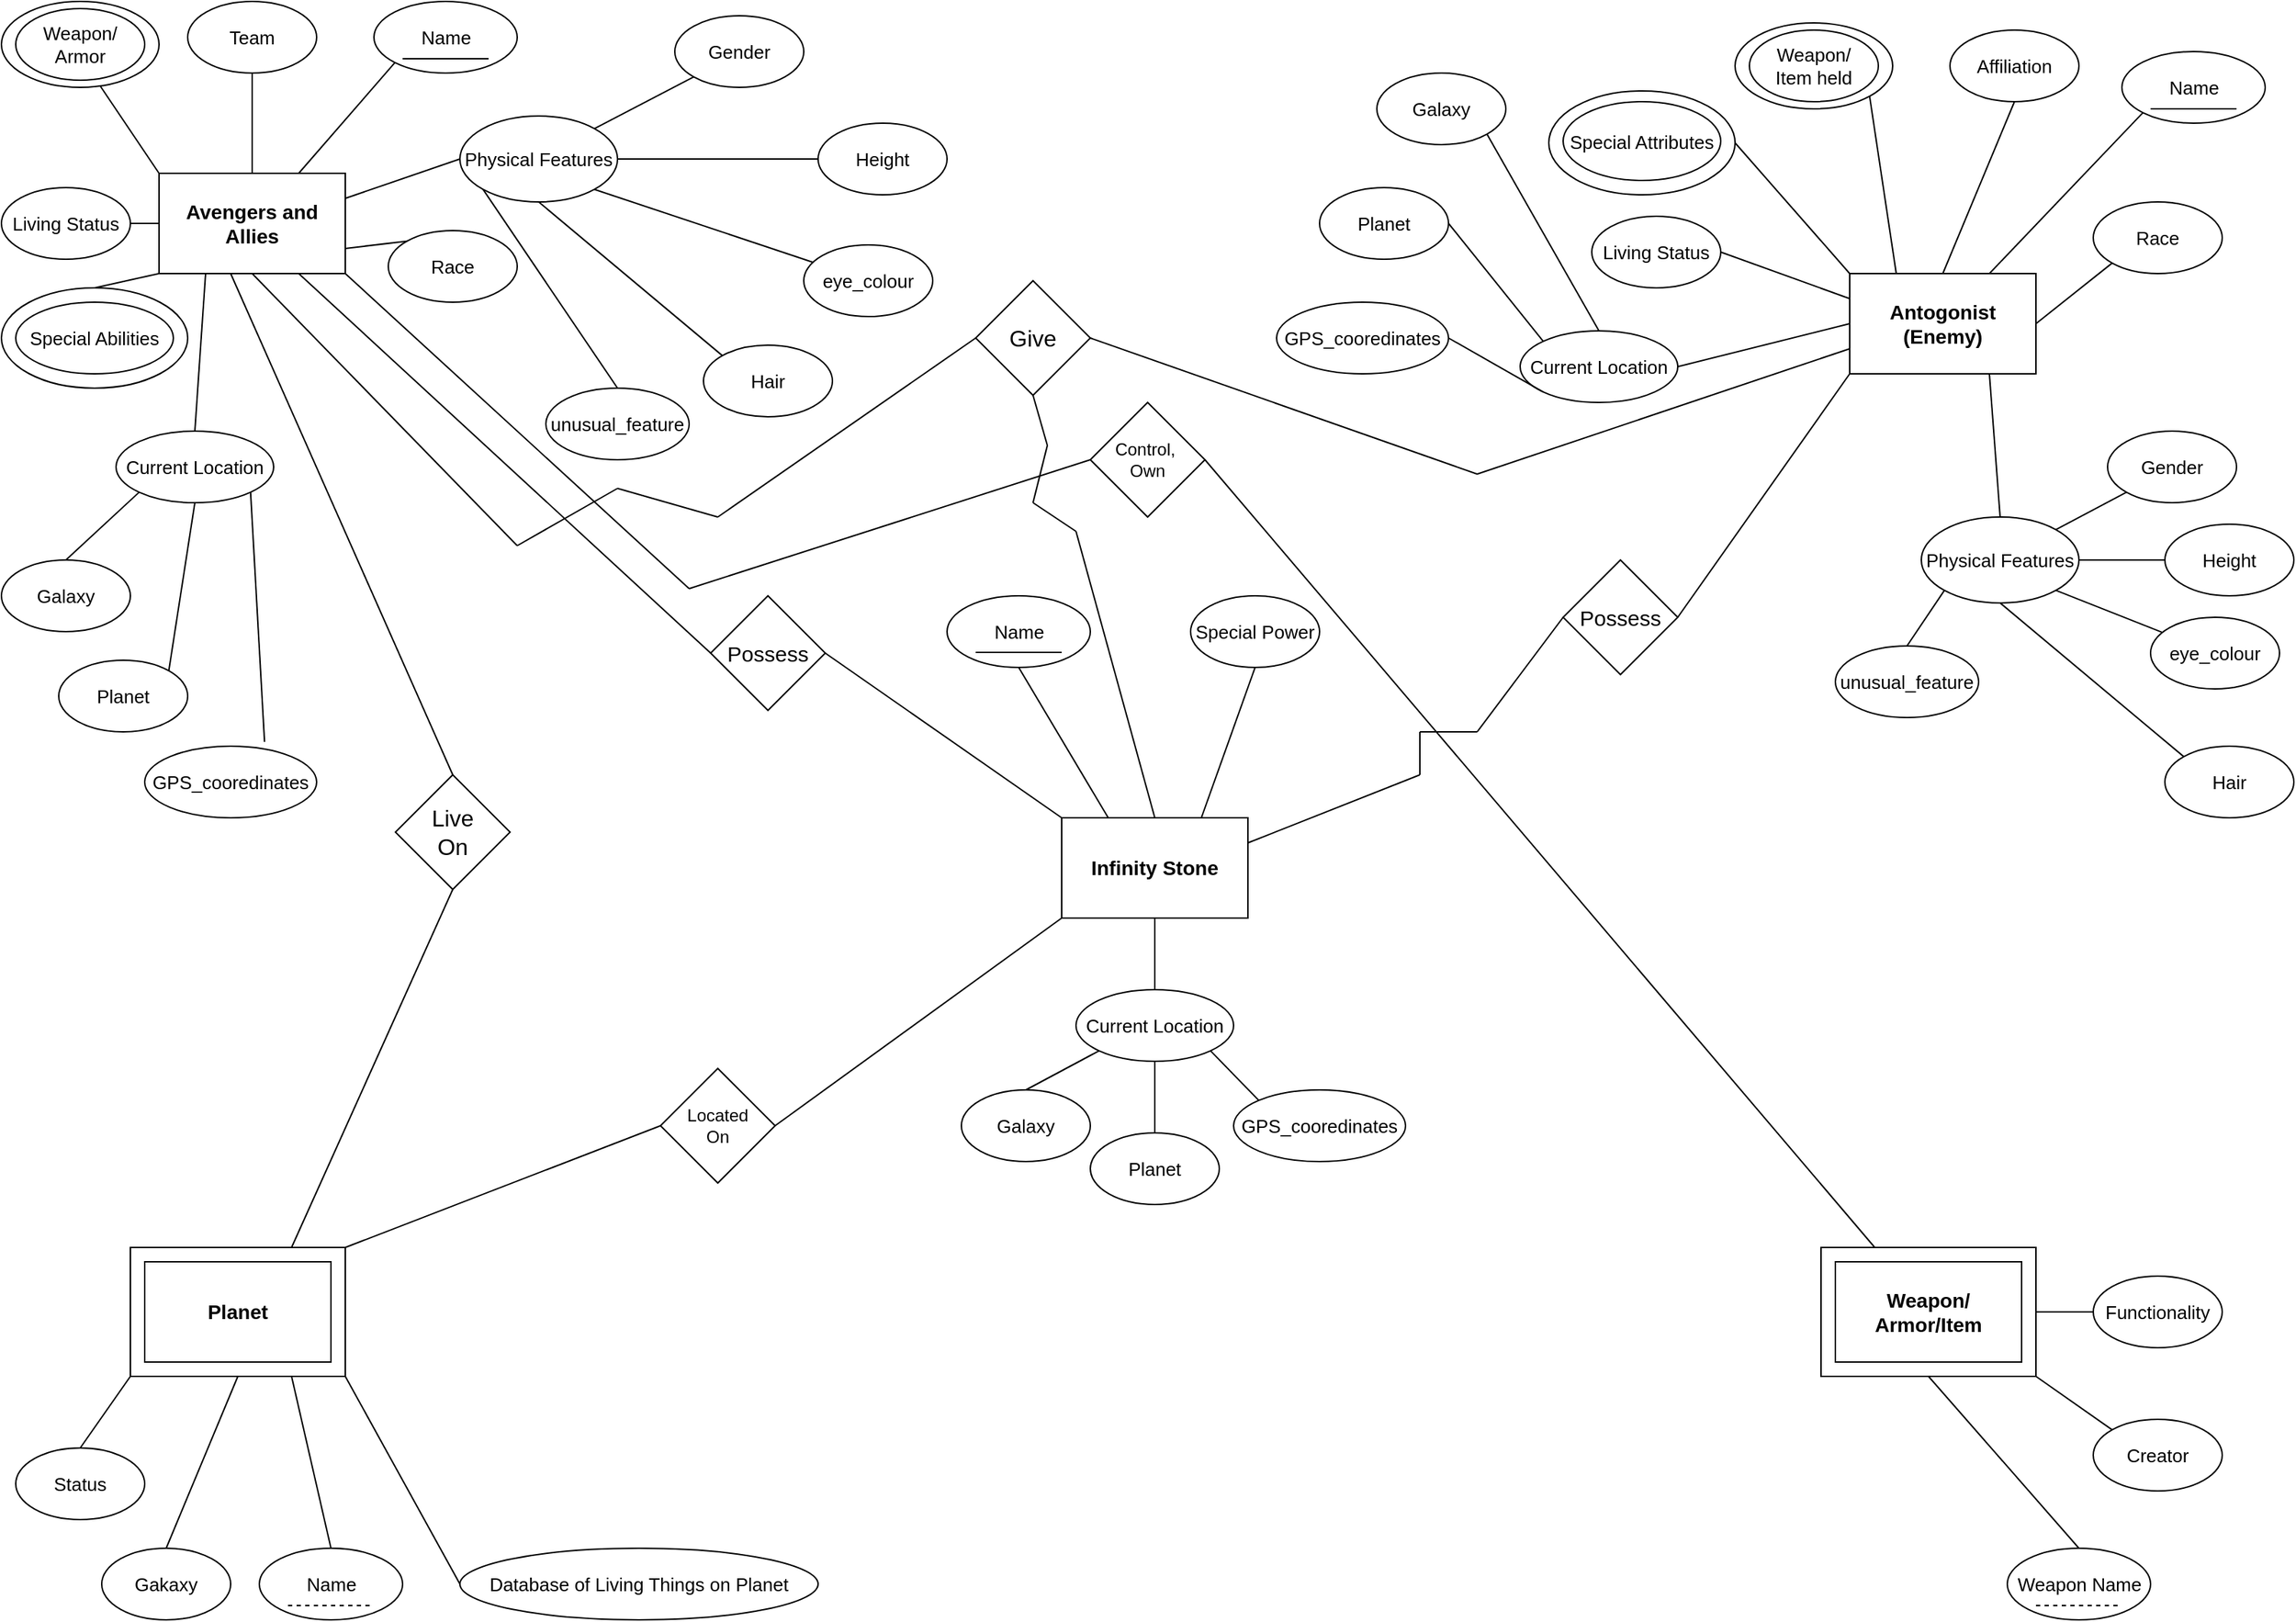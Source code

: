 <mxfile version="20.5.1" type="device"><diagram id="Kd1h-4dE3tZwgDeY4SR5" name="Page-1"><mxGraphModel dx="1103" dy="1293" grid="1" gridSize="10" guides="1" tooltips="1" connect="1" arrows="1" fold="1" page="1" pageScale="1" pageWidth="1600" pageHeight="1200" math="0" shadow="0"><root><mxCell id="0"/><mxCell id="1" parent="0"/><mxCell id="xlbMj-RO_IHVn6nWL5UA-1" value="&lt;h3&gt;Avengers and Allies&lt;/h3&gt;" style="rounded=0;whiteSpace=wrap;html=1;labelBackgroundColor=default;labelBorderColor=none;" parent="1" vertex="1"><mxGeometry x="110" y="120" width="130" height="70" as="geometry"/></mxCell><mxCell id="xlbMj-RO_IHVn6nWL5UA-2" value="&lt;h3&gt;Weapon/&lt;br&gt;Armor/Item&lt;/h3&gt;" style="rounded=0;whiteSpace=wrap;html=1;labelBackgroundColor=default;labelBorderColor=none;" parent="1" vertex="1"><mxGeometry x="1280" y="880" width="130" height="70" as="geometry"/></mxCell><mxCell id="xlbMj-RO_IHVn6nWL5UA-3" value="&lt;h3&gt;Planet&lt;/h3&gt;" style="rounded=0;whiteSpace=wrap;html=1;labelBackgroundColor=default;labelBorderColor=none;" parent="1" vertex="1"><mxGeometry x="100" y="880" width="130" height="70" as="geometry"/></mxCell><mxCell id="xlbMj-RO_IHVn6nWL5UA-4" value="&lt;h3&gt;Infinity Stone&lt;/h3&gt;" style="rounded=0;whiteSpace=wrap;html=1;labelBackgroundColor=default;labelBorderColor=none;" parent="1" vertex="1"><mxGeometry x="740" y="570" width="130" height="70" as="geometry"/></mxCell><mxCell id="xlbMj-RO_IHVn6nWL5UA-5" value="&lt;h3&gt;Antogonist (Enemy)&lt;/h3&gt;" style="rounded=0;whiteSpace=wrap;html=1;labelBackgroundColor=default;labelBorderColor=none;" parent="1" vertex="1"><mxGeometry x="1290" y="190" width="130" height="70" as="geometry"/></mxCell><mxCell id="xlbMj-RO_IHVn6nWL5UA-7" value="Name" style="ellipse;html=1;labelBackgroundColor=default;labelBorderColor=none;fontSize=13;" parent="1" vertex="1"><mxGeometry x="260" width="100" height="50" as="geometry"/></mxCell><mxCell id="xlbMj-RO_IHVn6nWL5UA-9" value="" style="endArrow=none;html=1;rounded=0;fontSize=13;" parent="1" edge="1"><mxGeometry width="50" height="50" relative="1" as="geometry"><mxPoint x="280" y="40" as="sourcePoint"/><mxPoint x="340" y="40" as="targetPoint"/></mxGeometry></mxCell><mxCell id="xlbMj-RO_IHVn6nWL5UA-10" value="Name" style="ellipse;html=1;labelBackgroundColor=default;labelBorderColor=none;fontSize=13;" parent="1" vertex="1"><mxGeometry x="1480" y="35" width="100" height="50" as="geometry"/></mxCell><mxCell id="xlbMj-RO_IHVn6nWL5UA-11" value="" style="endArrow=none;html=1;rounded=0;fontSize=13;" parent="1" edge="1"><mxGeometry width="50" height="50" relative="1" as="geometry"><mxPoint x="1500" y="75" as="sourcePoint"/><mxPoint x="1560" y="75" as="targetPoint"/></mxGeometry></mxCell><mxCell id="xlbMj-RO_IHVn6nWL5UA-12" value="Name" style="ellipse;html=1;labelBackgroundColor=default;labelBorderColor=none;fontSize=13;" parent="1" vertex="1"><mxGeometry x="660" y="415" width="100" height="50" as="geometry"/></mxCell><mxCell id="xlbMj-RO_IHVn6nWL5UA-13" value="" style="endArrow=none;html=1;rounded=0;fontSize=13;" parent="1" edge="1"><mxGeometry width="50" height="50" relative="1" as="geometry"><mxPoint x="680" y="454.5" as="sourcePoint"/><mxPoint x="740" y="454.5" as="targetPoint"/></mxGeometry></mxCell><mxCell id="xlbMj-RO_IHVn6nWL5UA-14" value="Name" style="ellipse;html=1;labelBackgroundColor=default;labelBorderColor=none;fontSize=13;" parent="1" vertex="1"><mxGeometry x="180" y="1080" width="100" height="50" as="geometry"/></mxCell><mxCell id="xlbMj-RO_IHVn6nWL5UA-15" value="" style="endArrow=none;html=1;rounded=0;fontSize=13;dashed=1;" parent="1" edge="1"><mxGeometry width="50" height="50" relative="1" as="geometry"><mxPoint x="200" y="1120" as="sourcePoint"/><mxPoint x="260" y="1120" as="targetPoint"/></mxGeometry></mxCell><mxCell id="xlbMj-RO_IHVn6nWL5UA-16" value="Weapon Name" style="ellipse;html=1;labelBackgroundColor=default;labelBorderColor=none;fontSize=13;" parent="1" vertex="1"><mxGeometry x="1400" y="1080" width="100" height="50" as="geometry"/></mxCell><mxCell id="xlbMj-RO_IHVn6nWL5UA-17" value="" style="endArrow=none;html=1;rounded=0;fontSize=13;dashed=1;" parent="1" edge="1"><mxGeometry width="50" height="50" relative="1" as="geometry"><mxPoint x="1420" y="1120" as="sourcePoint"/><mxPoint x="1480" y="1120" as="targetPoint"/></mxGeometry></mxCell><mxCell id="xlbMj-RO_IHVn6nWL5UA-26" value="" style="endArrow=none;html=1;rounded=0;fontSize=13;shape=link;exitX=0.75;exitY=0;exitDx=0;exitDy=0;entryX=0;entryY=0.5;entryDx=0;entryDy=0;strokeColor=none;" parent="1" source="xlbMj-RO_IHVn6nWL5UA-1" target="xlbMj-RO_IHVn6nWL5UA-7" edge="1"><mxGeometry width="50" height="50" relative="1" as="geometry"><mxPoint x="210" y="110" as="sourcePoint"/><mxPoint x="260" y="60" as="targetPoint"/></mxGeometry></mxCell><mxCell id="xlbMj-RO_IHVn6nWL5UA-32" value="" style="endArrow=none;html=1;rounded=0;fontSize=13;exitX=0.75;exitY=0;exitDx=0;exitDy=0;entryX=0;entryY=1;entryDx=0;entryDy=0;" parent="1" source="xlbMj-RO_IHVn6nWL5UA-1" target="xlbMj-RO_IHVn6nWL5UA-7" edge="1"><mxGeometry width="50" height="50" relative="1" as="geometry"><mxPoint x="530" y="390" as="sourcePoint"/><mxPoint x="580" y="340" as="targetPoint"/></mxGeometry></mxCell><mxCell id="xlbMj-RO_IHVn6nWL5UA-33" value="" style="endArrow=none;html=1;rounded=0;fontSize=13;exitX=0.75;exitY=0;exitDx=0;exitDy=0;entryX=0;entryY=1;entryDx=0;entryDy=0;" parent="1" source="xlbMj-RO_IHVn6nWL5UA-5" target="xlbMj-RO_IHVn6nWL5UA-10" edge="1"><mxGeometry width="50" height="50" relative="1" as="geometry"><mxPoint x="990" y="450" as="sourcePoint"/><mxPoint x="1040" y="400" as="targetPoint"/></mxGeometry></mxCell><mxCell id="xlbMj-RO_IHVn6nWL5UA-34" value="" style="endArrow=none;html=1;rounded=0;fontSize=13;exitX=0.25;exitY=0;exitDx=0;exitDy=0;entryX=0.5;entryY=1;entryDx=0;entryDy=0;" parent="1" source="xlbMj-RO_IHVn6nWL5UA-4" target="xlbMj-RO_IHVn6nWL5UA-12" edge="1"><mxGeometry width="50" height="50" relative="1" as="geometry"><mxPoint x="790" y="550" as="sourcePoint"/><mxPoint x="780" y="550" as="targetPoint"/></mxGeometry></mxCell><mxCell id="xlbMj-RO_IHVn6nWL5UA-35" value="" style="endArrow=none;html=1;rounded=0;fontSize=13;exitX=0.75;exitY=1;exitDx=0;exitDy=0;entryX=0.5;entryY=0;entryDx=0;entryDy=0;" parent="1" source="xlbMj-RO_IHVn6nWL5UA-37" target="xlbMj-RO_IHVn6nWL5UA-14" edge="1"><mxGeometry width="50" height="50" relative="1" as="geometry"><mxPoint x="520" y="630" as="sourcePoint"/><mxPoint x="570" y="580" as="targetPoint"/></mxGeometry></mxCell><mxCell id="xlbMj-RO_IHVn6nWL5UA-36" value="" style="endArrow=none;html=1;rounded=0;fontSize=13;exitX=0.5;exitY=1;exitDx=0;exitDy=0;entryX=0.5;entryY=0;entryDx=0;entryDy=0;" parent="1" source="xlbMj-RO_IHVn6nWL5UA-38" target="xlbMj-RO_IHVn6nWL5UA-16" edge="1"><mxGeometry width="50" height="50" relative="1" as="geometry"><mxPoint x="980" y="630" as="sourcePoint"/><mxPoint x="1030" y="580" as="targetPoint"/></mxGeometry></mxCell><mxCell id="xlbMj-RO_IHVn6nWL5UA-37" value="" style="rounded=0;whiteSpace=wrap;html=1;labelBackgroundColor=default;labelBorderColor=none;fontSize=13;fillColor=none;" parent="1" vertex="1"><mxGeometry x="90" y="870" width="150" height="90" as="geometry"/></mxCell><mxCell id="xlbMj-RO_IHVn6nWL5UA-38" value="" style="rounded=0;whiteSpace=wrap;html=1;labelBackgroundColor=default;labelBorderColor=none;fontSize=13;fillColor=none;" parent="1" vertex="1"><mxGeometry x="1270" y="870" width="150" height="90" as="geometry"/></mxCell><mxCell id="xlbMj-RO_IHVn6nWL5UA-39" value="Team" style="ellipse;whiteSpace=wrap;html=1;labelBackgroundColor=default;labelBorderColor=none;fontSize=13;fillColor=none;" parent="1" vertex="1"><mxGeometry x="130" width="90" height="50" as="geometry"/></mxCell><mxCell id="xlbMj-RO_IHVn6nWL5UA-41" value="eye_colour" style="ellipse;whiteSpace=wrap;html=1;labelBackgroundColor=default;labelBorderColor=none;fontSize=13;fillColor=none;" parent="1" vertex="1"><mxGeometry x="560" y="170" width="90" height="50" as="geometry"/></mxCell><mxCell id="xlbMj-RO_IHVn6nWL5UA-42" value="Height" style="ellipse;whiteSpace=wrap;html=1;labelBackgroundColor=default;labelBorderColor=none;fontSize=13;fillColor=none;" parent="1" vertex="1"><mxGeometry x="570" y="85" width="90" height="50" as="geometry"/></mxCell><mxCell id="xlbMj-RO_IHVn6nWL5UA-43" value="Gender" style="ellipse;whiteSpace=wrap;html=1;labelBackgroundColor=default;labelBorderColor=none;fontSize=13;fillColor=none;" parent="1" vertex="1"><mxGeometry x="470" y="10" width="90" height="50" as="geometry"/></mxCell><mxCell id="xlbMj-RO_IHVn6nWL5UA-44" value="Physical Features" style="ellipse;whiteSpace=wrap;html=1;labelBackgroundColor=default;labelBorderColor=none;fontSize=13;fillColor=none;" parent="1" vertex="1"><mxGeometry x="320" y="80" width="110" height="60" as="geometry"/></mxCell><mxCell id="xlbMj-RO_IHVn6nWL5UA-45" value="" style="ellipse;whiteSpace=wrap;html=1;labelBackgroundColor=default;labelBorderColor=none;fontSize=13;fillColor=none;" parent="1" vertex="1"><mxGeometry width="110" height="60" as="geometry"/></mxCell><mxCell id="xlbMj-RO_IHVn6nWL5UA-46" value="Weapon/&lt;br&gt;Armor" style="ellipse;whiteSpace=wrap;html=1;labelBackgroundColor=default;labelBorderColor=none;fontSize=13;fillColor=none;" parent="1" vertex="1"><mxGeometry x="10" y="5" width="90" height="50" as="geometry"/></mxCell><mxCell id="xlbMj-RO_IHVn6nWL5UA-51" value="Gakaxy" style="ellipse;whiteSpace=wrap;html=1;labelBackgroundColor=default;labelBorderColor=none;fontSize=13;fillColor=none;" parent="1" vertex="1"><mxGeometry x="70" y="1080" width="90" height="50" as="geometry"/></mxCell><mxCell id="xlbMj-RO_IHVn6nWL5UA-52" value="Race" style="ellipse;whiteSpace=wrap;html=1;labelBackgroundColor=default;labelBorderColor=none;fontSize=13;fillColor=none;" parent="1" vertex="1"><mxGeometry x="270" y="160" width="90" height="50" as="geometry"/></mxCell><mxCell id="xlbMj-RO_IHVn6nWL5UA-53" value="GPS_cooredinates" style="ellipse;whiteSpace=wrap;html=1;labelBackgroundColor=default;labelBorderColor=none;fontSize=13;fillColor=none;" parent="1" vertex="1"><mxGeometry x="100" y="520" width="120" height="50" as="geometry"/></mxCell><mxCell id="xlbMj-RO_IHVn6nWL5UA-54" value="Planet" style="ellipse;whiteSpace=wrap;html=1;labelBackgroundColor=default;labelBorderColor=none;fontSize=13;fillColor=none;" parent="1" vertex="1"><mxGeometry x="40" y="460" width="90" height="50" as="geometry"/></mxCell><mxCell id="xlbMj-RO_IHVn6nWL5UA-55" value="Galaxy" style="ellipse;whiteSpace=wrap;html=1;labelBackgroundColor=default;labelBorderColor=none;fontSize=13;fillColor=none;" parent="1" vertex="1"><mxGeometry y="390" width="90" height="50" as="geometry"/></mxCell><mxCell id="xlbMj-RO_IHVn6nWL5UA-56" value="Current Location" style="ellipse;whiteSpace=wrap;html=1;labelBackgroundColor=default;labelBorderColor=none;fontSize=13;fillColor=none;" parent="1" vertex="1"><mxGeometry x="80" y="300" width="110" height="50" as="geometry"/></mxCell><mxCell id="xlbMj-RO_IHVn6nWL5UA-57" value="Living Status" style="ellipse;whiteSpace=wrap;html=1;labelBackgroundColor=default;labelBorderColor=none;fontSize=13;fillColor=none;" parent="1" vertex="1"><mxGeometry y="130" width="90" height="50" as="geometry"/></mxCell><mxCell id="xlbMj-RO_IHVn6nWL5UA-58" value="Special Abilities" style="ellipse;whiteSpace=wrap;html=1;labelBackgroundColor=default;labelBorderColor=none;fontSize=13;fillColor=none;" parent="1" vertex="1"><mxGeometry x="10" y="210" width="110" height="50" as="geometry"/></mxCell><mxCell id="xlbMj-RO_IHVn6nWL5UA-59" value="unusual_feature" style="ellipse;whiteSpace=wrap;html=1;labelBackgroundColor=default;labelBorderColor=none;fontSize=13;fillColor=none;" parent="1" vertex="1"><mxGeometry x="380" y="270" width="100" height="50" as="geometry"/></mxCell><mxCell id="xlbMj-RO_IHVn6nWL5UA-60" value="Hair" style="ellipse;whiteSpace=wrap;html=1;labelBackgroundColor=default;labelBorderColor=none;fontSize=13;fillColor=none;" parent="1" vertex="1"><mxGeometry x="490" y="240" width="90" height="50" as="geometry"/></mxCell><mxCell id="xlbMj-RO_IHVn6nWL5UA-78" value="" style="endArrow=none;html=1;rounded=0;fontSize=13;exitX=0.5;exitY=0;exitDx=0;exitDy=0;entryX=0.5;entryY=1;entryDx=0;entryDy=0;" parent="1" source="xlbMj-RO_IHVn6nWL5UA-1" target="xlbMj-RO_IHVn6nWL5UA-39" edge="1"><mxGeometry width="50" height="50" relative="1" as="geometry"><mxPoint x="530" y="370" as="sourcePoint"/><mxPoint x="580" y="320" as="targetPoint"/></mxGeometry></mxCell><mxCell id="xlbMj-RO_IHVn6nWL5UA-79" value="" style="endArrow=none;html=1;rounded=0;fontSize=13;exitX=0;exitY=0;exitDx=0;exitDy=0;entryX=0.652;entryY=1.073;entryDx=0;entryDy=0;entryPerimeter=0;" parent="1" source="xlbMj-RO_IHVn6nWL5UA-1" target="xlbMj-RO_IHVn6nWL5UA-46" edge="1"><mxGeometry width="50" height="50" relative="1" as="geometry"><mxPoint x="530" y="370" as="sourcePoint"/><mxPoint x="580" y="320" as="targetPoint"/></mxGeometry></mxCell><mxCell id="xlbMj-RO_IHVn6nWL5UA-80" value="" style="endArrow=none;html=1;rounded=0;fontSize=13;exitX=1;exitY=0.25;exitDx=0;exitDy=0;entryX=0;entryY=0.5;entryDx=0;entryDy=0;" parent="1" source="xlbMj-RO_IHVn6nWL5UA-1" target="xlbMj-RO_IHVn6nWL5UA-44" edge="1"><mxGeometry width="50" height="50" relative="1" as="geometry"><mxPoint x="530" y="370" as="sourcePoint"/><mxPoint x="310.0" y="110" as="targetPoint"/></mxGeometry></mxCell><mxCell id="xlbMj-RO_IHVn6nWL5UA-81" value="" style="endArrow=none;html=1;rounded=0;fontSize=13;entryX=0;entryY=0.5;entryDx=0;entryDy=0;exitX=1;exitY=0.5;exitDx=0;exitDy=0;" parent="1" source="xlbMj-RO_IHVn6nWL5UA-44" target="xlbMj-RO_IHVn6nWL5UA-42" edge="1"><mxGeometry width="50" height="50" relative="1" as="geometry"><mxPoint x="440" y="110" as="sourcePoint"/><mxPoint x="580" y="320" as="targetPoint"/></mxGeometry></mxCell><mxCell id="xlbMj-RO_IHVn6nWL5UA-82" value="" style="endArrow=none;html=1;rounded=0;fontSize=13;exitX=1;exitY=1;exitDx=0;exitDy=0;" parent="1" source="xlbMj-RO_IHVn6nWL5UA-44" target="xlbMj-RO_IHVn6nWL5UA-41" edge="1"><mxGeometry width="50" height="50" relative="1" as="geometry"><mxPoint x="420.707" y="138.44" as="sourcePoint"/><mxPoint x="580" y="320" as="targetPoint"/></mxGeometry></mxCell><mxCell id="xlbMj-RO_IHVn6nWL5UA-83" value="" style="endArrow=none;html=1;rounded=0;fontSize=13;entryX=0;entryY=0;entryDx=0;entryDy=0;exitX=0.5;exitY=1;exitDx=0;exitDy=0;" parent="1" source="xlbMj-RO_IHVn6nWL5UA-44" target="xlbMj-RO_IHVn6nWL5UA-60" edge="1"><mxGeometry width="50" height="50" relative="1" as="geometry"><mxPoint x="380" y="150" as="sourcePoint"/><mxPoint x="580" y="320" as="targetPoint"/></mxGeometry></mxCell><mxCell id="xlbMj-RO_IHVn6nWL5UA-84" value="" style="endArrow=none;html=1;rounded=0;fontSize=13;exitX=0;exitY=1;exitDx=0;exitDy=0;entryX=0.5;entryY=0;entryDx=0;entryDy=0;" parent="1" source="xlbMj-RO_IHVn6nWL5UA-44" target="xlbMj-RO_IHVn6nWL5UA-59" edge="1"><mxGeometry width="50" height="50" relative="1" as="geometry"><mxPoint x="329.293" y="138.44" as="sourcePoint"/><mxPoint x="580" y="320" as="targetPoint"/></mxGeometry></mxCell><mxCell id="xlbMj-RO_IHVn6nWL5UA-85" value="" style="endArrow=none;html=1;rounded=0;fontSize=13;exitX=1;exitY=0;exitDx=0;exitDy=0;entryX=0;entryY=1;entryDx=0;entryDy=0;" parent="1" source="xlbMj-RO_IHVn6nWL5UA-44" target="xlbMj-RO_IHVn6nWL5UA-43" edge="1"><mxGeometry width="50" height="50" relative="1" as="geometry"><mxPoint x="420.707" y="81.56" as="sourcePoint"/><mxPoint x="580" y="320" as="targetPoint"/></mxGeometry></mxCell><mxCell id="xlbMj-RO_IHVn6nWL5UA-87" value="" style="ellipse;whiteSpace=wrap;html=1;labelBackgroundColor=default;labelBorderColor=none;fontSize=13;fillColor=none;" parent="1" vertex="1"><mxGeometry y="200" width="130" height="70" as="geometry"/></mxCell><mxCell id="xlbMj-RO_IHVn6nWL5UA-88" value="" style="endArrow=none;html=1;rounded=0;fontSize=13;entryX=0.5;entryY=0;entryDx=0;entryDy=0;" parent="1" target="xlbMj-RO_IHVn6nWL5UA-87" edge="1"><mxGeometry width="50" height="50" relative="1" as="geometry"><mxPoint x="110" y="190" as="sourcePoint"/><mxPoint x="330.0" y="120" as="targetPoint"/></mxGeometry></mxCell><mxCell id="xlbMj-RO_IHVn6nWL5UA-89" value="" style="endArrow=none;html=1;rounded=0;fontSize=13;exitX=0;exitY=0.5;exitDx=0;exitDy=0;entryX=1;entryY=0.5;entryDx=0;entryDy=0;" parent="1" source="xlbMj-RO_IHVn6nWL5UA-1" target="xlbMj-RO_IHVn6nWL5UA-57" edge="1"><mxGeometry width="50" height="50" relative="1" as="geometry"><mxPoint x="430" y="540" as="sourcePoint"/><mxPoint x="480" y="490" as="targetPoint"/></mxGeometry></mxCell><mxCell id="xlbMj-RO_IHVn6nWL5UA-90" value="" style="endArrow=none;html=1;rounded=0;fontSize=13;exitX=1;exitY=0.75;exitDx=0;exitDy=0;entryX=0;entryY=0;entryDx=0;entryDy=0;" parent="1" source="xlbMj-RO_IHVn6nWL5UA-1" target="xlbMj-RO_IHVn6nWL5UA-52" edge="1"><mxGeometry width="50" height="50" relative="1" as="geometry"><mxPoint x="430" y="530" as="sourcePoint"/><mxPoint x="480" y="480" as="targetPoint"/></mxGeometry></mxCell><mxCell id="xlbMj-RO_IHVn6nWL5UA-91" value="" style="endArrow=none;html=1;rounded=0;fontSize=13;exitX=0.25;exitY=1;exitDx=0;exitDy=0;entryX=0.5;entryY=0;entryDx=0;entryDy=0;" parent="1" source="xlbMj-RO_IHVn6nWL5UA-1" target="xlbMj-RO_IHVn6nWL5UA-56" edge="1"><mxGeometry width="50" height="50" relative="1" as="geometry"><mxPoint x="430" y="530" as="sourcePoint"/><mxPoint x="480" y="480" as="targetPoint"/></mxGeometry></mxCell><mxCell id="xlbMj-RO_IHVn6nWL5UA-92" value="" style="endArrow=none;html=1;rounded=0;fontSize=13;exitX=0;exitY=1;exitDx=0;exitDy=0;entryX=0.5;entryY=0;entryDx=0;entryDy=0;" parent="1" source="xlbMj-RO_IHVn6nWL5UA-56" target="xlbMj-RO_IHVn6nWL5UA-55" edge="1"><mxGeometry width="50" height="50" relative="1" as="geometry"><mxPoint x="430" y="530" as="sourcePoint"/><mxPoint x="480" y="480" as="targetPoint"/></mxGeometry></mxCell><mxCell id="xlbMj-RO_IHVn6nWL5UA-93" value="" style="endArrow=none;html=1;rounded=0;fontSize=13;exitX=0.5;exitY=1;exitDx=0;exitDy=0;entryX=1;entryY=0;entryDx=0;entryDy=0;" parent="1" source="xlbMj-RO_IHVn6nWL5UA-56" target="xlbMj-RO_IHVn6nWL5UA-54" edge="1"><mxGeometry width="50" height="50" relative="1" as="geometry"><mxPoint x="430" y="530" as="sourcePoint"/><mxPoint x="480" y="480" as="targetPoint"/></mxGeometry></mxCell><mxCell id="xlbMj-RO_IHVn6nWL5UA-95" value="" style="endArrow=none;html=1;rounded=0;fontSize=13;exitX=1;exitY=1;exitDx=0;exitDy=0;entryX=0.697;entryY=-0.06;entryDx=0;entryDy=0;entryPerimeter=0;" parent="1" source="xlbMj-RO_IHVn6nWL5UA-56" target="xlbMj-RO_IHVn6nWL5UA-53" edge="1"><mxGeometry width="50" height="50" relative="1" as="geometry"><mxPoint x="430" y="530" as="sourcePoint"/><mxPoint x="480" y="480" as="targetPoint"/></mxGeometry></mxCell><mxCell id="xlbMj-RO_IHVn6nWL5UA-106" value="eye_colour" style="ellipse;whiteSpace=wrap;html=1;labelBackgroundColor=default;labelBorderColor=none;fontSize=13;fillColor=none;" parent="1" vertex="1"><mxGeometry x="1500" y="430" width="90" height="50" as="geometry"/></mxCell><mxCell id="xlbMj-RO_IHVn6nWL5UA-107" value="Height" style="ellipse;whiteSpace=wrap;html=1;labelBackgroundColor=default;labelBorderColor=none;fontSize=13;fillColor=none;" parent="1" vertex="1"><mxGeometry x="1510" y="365" width="90" height="50" as="geometry"/></mxCell><mxCell id="xlbMj-RO_IHVn6nWL5UA-108" value="Gender" style="ellipse;whiteSpace=wrap;html=1;labelBackgroundColor=default;labelBorderColor=none;fontSize=13;fillColor=none;" parent="1" vertex="1"><mxGeometry x="1470" y="300" width="90" height="50" as="geometry"/></mxCell><mxCell id="xlbMj-RO_IHVn6nWL5UA-109" value="Physical Features" style="ellipse;whiteSpace=wrap;html=1;labelBackgroundColor=default;labelBorderColor=none;fontSize=13;fillColor=none;" parent="1" vertex="1"><mxGeometry x="1340" y="360" width="110" height="60" as="geometry"/></mxCell><mxCell id="xlbMj-RO_IHVn6nWL5UA-111" value="Hair" style="ellipse;whiteSpace=wrap;html=1;labelBackgroundColor=default;labelBorderColor=none;fontSize=13;fillColor=none;" parent="1" vertex="1"><mxGeometry x="1510" y="520" width="90" height="50" as="geometry"/></mxCell><mxCell id="xlbMj-RO_IHVn6nWL5UA-112" value="" style="endArrow=none;html=1;rounded=0;fontSize=13;entryX=0;entryY=0.5;entryDx=0;entryDy=0;exitX=1;exitY=0.5;exitDx=0;exitDy=0;" parent="1" source="xlbMj-RO_IHVn6nWL5UA-109" target="xlbMj-RO_IHVn6nWL5UA-107" edge="1"><mxGeometry width="50" height="50" relative="1" as="geometry"><mxPoint x="1460" y="390" as="sourcePoint"/><mxPoint x="1600" y="600" as="targetPoint"/></mxGeometry></mxCell><mxCell id="xlbMj-RO_IHVn6nWL5UA-113" value="" style="endArrow=none;html=1;rounded=0;fontSize=13;exitX=1;exitY=1;exitDx=0;exitDy=0;" parent="1" source="xlbMj-RO_IHVn6nWL5UA-109" target="xlbMj-RO_IHVn6nWL5UA-106" edge="1"><mxGeometry width="50" height="50" relative="1" as="geometry"><mxPoint x="1440.707" y="418.44" as="sourcePoint"/><mxPoint x="1600" y="600" as="targetPoint"/></mxGeometry></mxCell><mxCell id="xlbMj-RO_IHVn6nWL5UA-114" value="" style="endArrow=none;html=1;rounded=0;fontSize=13;entryX=0;entryY=0;entryDx=0;entryDy=0;exitX=0.5;exitY=1;exitDx=0;exitDy=0;" parent="1" source="xlbMj-RO_IHVn6nWL5UA-109" target="xlbMj-RO_IHVn6nWL5UA-111" edge="1"><mxGeometry width="50" height="50" relative="1" as="geometry"><mxPoint x="1400" y="430" as="sourcePoint"/><mxPoint x="1600" y="600" as="targetPoint"/></mxGeometry></mxCell><mxCell id="xlbMj-RO_IHVn6nWL5UA-115" value="" style="endArrow=none;html=1;rounded=0;fontSize=13;exitX=0;exitY=1;exitDx=0;exitDy=0;entryX=0.5;entryY=0;entryDx=0;entryDy=0;" parent="1" source="xlbMj-RO_IHVn6nWL5UA-109" target="xlbMj-RO_IHVn6nWL5UA-128" edge="1"><mxGeometry width="50" height="50" relative="1" as="geometry"><mxPoint x="1349.293" y="418.44" as="sourcePoint"/><mxPoint x="1450" y="550" as="targetPoint"/></mxGeometry></mxCell><mxCell id="xlbMj-RO_IHVn6nWL5UA-116" value="" style="endArrow=none;html=1;rounded=0;fontSize=13;exitX=1;exitY=0;exitDx=0;exitDy=0;entryX=0;entryY=1;entryDx=0;entryDy=0;" parent="1" source="xlbMj-RO_IHVn6nWL5UA-109" target="xlbMj-RO_IHVn6nWL5UA-108" edge="1"><mxGeometry width="50" height="50" relative="1" as="geometry"><mxPoint x="1440.707" y="361.56" as="sourcePoint"/><mxPoint x="1600" y="600" as="targetPoint"/></mxGeometry></mxCell><mxCell id="xlbMj-RO_IHVn6nWL5UA-128" value="unusual_feature" style="ellipse;whiteSpace=wrap;html=1;labelBackgroundColor=default;labelBorderColor=none;fontSize=13;fillColor=none;" parent="1" vertex="1"><mxGeometry x="1280" y="450" width="100" height="50" as="geometry"/></mxCell><mxCell id="xlbMj-RO_IHVn6nWL5UA-132" value="" style="endArrow=none;html=1;rounded=0;fontSize=13;entryX=0.75;entryY=1;entryDx=0;entryDy=0;exitX=0.5;exitY=0;exitDx=0;exitDy=0;" parent="1" source="xlbMj-RO_IHVn6nWL5UA-109" target="xlbMj-RO_IHVn6nWL5UA-5" edge="1"><mxGeometry width="50" height="50" relative="1" as="geometry"><mxPoint x="1395" y="350" as="sourcePoint"/><mxPoint x="820" y="290" as="targetPoint"/></mxGeometry></mxCell><mxCell id="xlbMj-RO_IHVn6nWL5UA-133" value="Race" style="ellipse;whiteSpace=wrap;html=1;labelBackgroundColor=default;labelBorderColor=none;fontSize=13;fillColor=none;" parent="1" vertex="1"><mxGeometry x="1460" y="140" width="90" height="50" as="geometry"/></mxCell><mxCell id="xlbMj-RO_IHVn6nWL5UA-134" value="" style="endArrow=none;html=1;rounded=0;fontSize=13;entryX=1;entryY=0.5;entryDx=0;entryDy=0;exitX=0;exitY=1;exitDx=0;exitDy=0;" parent="1" source="xlbMj-RO_IHVn6nWL5UA-133" target="xlbMj-RO_IHVn6nWL5UA-5" edge="1"><mxGeometry width="50" height="50" relative="1" as="geometry"><mxPoint x="1270" y="420" as="sourcePoint"/><mxPoint x="1320" y="370" as="targetPoint"/></mxGeometry></mxCell><mxCell id="xlbMj-RO_IHVn6nWL5UA-135" value="Special Attributes" style="ellipse;whiteSpace=wrap;html=1;labelBackgroundColor=default;labelBorderColor=none;fontSize=13;fillColor=none;" parent="1" vertex="1"><mxGeometry x="1090" y="70" width="110" height="55" as="geometry"/></mxCell><mxCell id="xlbMj-RO_IHVn6nWL5UA-136" value="" style="ellipse;whiteSpace=wrap;html=1;labelBackgroundColor=default;labelBorderColor=none;fontSize=13;fillColor=none;" parent="1" vertex="1"><mxGeometry x="1210" y="15" width="110" height="60" as="geometry"/></mxCell><mxCell id="xlbMj-RO_IHVn6nWL5UA-137" value="Weapon/&lt;br&gt;Item held" style="ellipse;whiteSpace=wrap;html=1;labelBackgroundColor=default;labelBorderColor=none;fontSize=13;fillColor=none;" parent="1" vertex="1"><mxGeometry x="1220" y="20" width="90" height="50" as="geometry"/></mxCell><mxCell id="xlbMj-RO_IHVn6nWL5UA-138" value="Affiliation" style="ellipse;whiteSpace=wrap;html=1;labelBackgroundColor=default;labelBorderColor=none;fontSize=13;fillColor=none;" parent="1" vertex="1"><mxGeometry x="1360" y="20" width="90" height="50" as="geometry"/></mxCell><mxCell id="xlbMj-RO_IHVn6nWL5UA-139" value="" style="endArrow=none;html=1;rounded=0;fontSize=13;exitX=0.5;exitY=0;exitDx=0;exitDy=0;entryX=0.5;entryY=1;entryDx=0;entryDy=0;" parent="1" source="xlbMj-RO_IHVn6nWL5UA-5" target="xlbMj-RO_IHVn6nWL5UA-138" edge="1"><mxGeometry width="50" height="50" relative="1" as="geometry"><mxPoint x="1180" y="420" as="sourcePoint"/><mxPoint x="1230" y="370" as="targetPoint"/></mxGeometry></mxCell><mxCell id="xlbMj-RO_IHVn6nWL5UA-140" value="" style="endArrow=none;html=1;rounded=0;fontSize=13;exitX=0.25;exitY=0;exitDx=0;exitDy=0;entryX=1;entryY=1;entryDx=0;entryDy=0;" parent="1" source="xlbMj-RO_IHVn6nWL5UA-5" target="xlbMj-RO_IHVn6nWL5UA-136" edge="1"><mxGeometry width="50" height="50" relative="1" as="geometry"><mxPoint x="1180" y="410" as="sourcePoint"/><mxPoint x="1230" y="360" as="targetPoint"/></mxGeometry></mxCell><mxCell id="xlbMj-RO_IHVn6nWL5UA-141" value="Functionality" style="ellipse;whiteSpace=wrap;html=1;labelBackgroundColor=default;labelBorderColor=none;fontSize=13;fillColor=none;" parent="1" vertex="1"><mxGeometry x="1460" y="890" width="90" height="50" as="geometry"/></mxCell><mxCell id="xlbMj-RO_IHVn6nWL5UA-142" value="Living Status" style="ellipse;whiteSpace=wrap;html=1;labelBackgroundColor=default;labelBorderColor=none;fontSize=13;fillColor=none;" parent="1" vertex="1"><mxGeometry x="1110" y="150" width="90" height="50" as="geometry"/></mxCell><mxCell id="xlbMj-RO_IHVn6nWL5UA-143" value="" style="ellipse;whiteSpace=wrap;html=1;labelBackgroundColor=default;labelBorderColor=none;fontSize=13;fillColor=none;" parent="1" vertex="1"><mxGeometry x="1080" y="62.5" width="130" height="72.5" as="geometry"/></mxCell><mxCell id="xlbMj-RO_IHVn6nWL5UA-144" value="" style="endArrow=none;html=1;rounded=0;fontSize=13;entryX=0;entryY=0;entryDx=0;entryDy=0;exitX=1;exitY=0.5;exitDx=0;exitDy=0;" parent="1" source="xlbMj-RO_IHVn6nWL5UA-143" target="xlbMj-RO_IHVn6nWL5UA-5" edge="1"><mxGeometry width="50" height="50" relative="1" as="geometry"><mxPoint x="1180" y="400" as="sourcePoint"/><mxPoint x="1230" y="350" as="targetPoint"/></mxGeometry></mxCell><mxCell id="xlbMj-RO_IHVn6nWL5UA-145" value="" style="endArrow=none;html=1;rounded=0;fontSize=13;entryX=0;entryY=0.25;entryDx=0;entryDy=0;exitX=1;exitY=0.5;exitDx=0;exitDy=0;" parent="1" source="xlbMj-RO_IHVn6nWL5UA-142" target="xlbMj-RO_IHVn6nWL5UA-5" edge="1"><mxGeometry width="50" height="50" relative="1" as="geometry"><mxPoint x="1180" y="400" as="sourcePoint"/><mxPoint x="1230" y="350" as="targetPoint"/></mxGeometry></mxCell><mxCell id="xlbMj-RO_IHVn6nWL5UA-153" value="GPS_cooredinates" style="ellipse;whiteSpace=wrap;html=1;labelBackgroundColor=default;labelBorderColor=none;fontSize=13;fillColor=none;" parent="1" vertex="1"><mxGeometry x="890" y="210" width="120" height="50" as="geometry"/></mxCell><mxCell id="xlbMj-RO_IHVn6nWL5UA-154" value="Planet" style="ellipse;whiteSpace=wrap;html=1;labelBackgroundColor=default;labelBorderColor=none;fontSize=13;fillColor=none;" parent="1" vertex="1"><mxGeometry x="920" y="130" width="90" height="50" as="geometry"/></mxCell><mxCell id="xlbMj-RO_IHVn6nWL5UA-155" value="Galaxy" style="ellipse;whiteSpace=wrap;html=1;labelBackgroundColor=default;labelBorderColor=none;fontSize=13;fillColor=none;" parent="1" vertex="1"><mxGeometry x="960" y="50" width="90" height="50" as="geometry"/></mxCell><mxCell id="xlbMj-RO_IHVn6nWL5UA-156" value="Current Location" style="ellipse;whiteSpace=wrap;html=1;labelBackgroundColor=default;labelBorderColor=none;fontSize=13;fillColor=none;" parent="1" vertex="1"><mxGeometry x="1060" y="230" width="110" height="50" as="geometry"/></mxCell><mxCell id="xlbMj-RO_IHVn6nWL5UA-157" value="" style="endArrow=none;html=1;rounded=0;fontSize=13;exitX=0.5;exitY=0;exitDx=0;exitDy=0;entryX=1;entryY=1;entryDx=0;entryDy=0;" parent="1" source="xlbMj-RO_IHVn6nWL5UA-156" target="xlbMj-RO_IHVn6nWL5UA-155" edge="1"><mxGeometry width="50" height="50" relative="1" as="geometry"><mxPoint x="1450" y="470" as="sourcePoint"/><mxPoint x="1500" y="420" as="targetPoint"/></mxGeometry></mxCell><mxCell id="xlbMj-RO_IHVn6nWL5UA-158" value="" style="endArrow=none;html=1;rounded=0;fontSize=13;exitX=0;exitY=0;exitDx=0;exitDy=0;entryX=1;entryY=0.5;entryDx=0;entryDy=0;" parent="1" source="xlbMj-RO_IHVn6nWL5UA-156" target="xlbMj-RO_IHVn6nWL5UA-154" edge="1"><mxGeometry width="50" height="50" relative="1" as="geometry"><mxPoint x="1450" y="470" as="sourcePoint"/><mxPoint x="1500" y="420" as="targetPoint"/></mxGeometry></mxCell><mxCell id="xlbMj-RO_IHVn6nWL5UA-159" value="" style="endArrow=none;html=1;rounded=0;fontSize=13;exitX=0;exitY=1;exitDx=0;exitDy=0;entryX=1;entryY=0.5;entryDx=0;entryDy=0;" parent="1" source="xlbMj-RO_IHVn6nWL5UA-156" target="xlbMj-RO_IHVn6nWL5UA-153" edge="1"><mxGeometry width="50" height="50" relative="1" as="geometry"><mxPoint x="1450" y="470" as="sourcePoint"/><mxPoint x="1500" y="420" as="targetPoint"/></mxGeometry></mxCell><mxCell id="xlbMj-RO_IHVn6nWL5UA-160" value="" style="endArrow=none;html=1;rounded=0;fontSize=13;entryX=0;entryY=0.5;entryDx=0;entryDy=0;exitX=1;exitY=0.5;exitDx=0;exitDy=0;" parent="1" source="xlbMj-RO_IHVn6nWL5UA-156" target="xlbMj-RO_IHVn6nWL5UA-5" edge="1"><mxGeometry width="50" height="50" relative="1" as="geometry"><mxPoint x="1140" y="400" as="sourcePoint"/><mxPoint x="1190" y="350" as="targetPoint"/></mxGeometry></mxCell><mxCell id="xlbMj-RO_IHVn6nWL5UA-161" value="Database of Living Things on Planet" style="ellipse;whiteSpace=wrap;html=1;labelBackgroundColor=default;labelBorderColor=none;fontSize=13;fillColor=none;" parent="1" vertex="1"><mxGeometry x="320" y="1080" width="250" height="50" as="geometry"/></mxCell><mxCell id="xlbMj-RO_IHVn6nWL5UA-163" value="Special Power" style="ellipse;whiteSpace=wrap;html=1;labelBackgroundColor=default;labelBorderColor=none;fontSize=13;fillColor=none;" parent="1" vertex="1"><mxGeometry x="830" y="415" width="90" height="50" as="geometry"/></mxCell><mxCell id="xlbMj-RO_IHVn6nWL5UA-164" value="" style="endArrow=none;html=1;rounded=0;fontSize=13;exitX=0.75;exitY=0;exitDx=0;exitDy=0;entryX=0.5;entryY=1;entryDx=0;entryDy=0;" parent="1" source="xlbMj-RO_IHVn6nWL5UA-4" target="xlbMj-RO_IHVn6nWL5UA-163" edge="1"><mxGeometry width="50" height="50" relative="1" as="geometry"><mxPoint x="620" y="400" as="sourcePoint"/><mxPoint x="670" y="350" as="targetPoint"/></mxGeometry></mxCell><mxCell id="xlbMj-RO_IHVn6nWL5UA-165" value="GPS_cooredinates" style="ellipse;whiteSpace=wrap;html=1;labelBackgroundColor=default;labelBorderColor=none;fontSize=13;fillColor=none;" parent="1" vertex="1"><mxGeometry x="860" y="760" width="120" height="50" as="geometry"/></mxCell><mxCell id="xlbMj-RO_IHVn6nWL5UA-166" value="Planet" style="ellipse;whiteSpace=wrap;html=1;labelBackgroundColor=default;labelBorderColor=none;fontSize=13;fillColor=none;" parent="1" vertex="1"><mxGeometry x="760" y="790" width="90" height="50" as="geometry"/></mxCell><mxCell id="xlbMj-RO_IHVn6nWL5UA-167" value="Galaxy" style="ellipse;whiteSpace=wrap;html=1;labelBackgroundColor=default;labelBorderColor=none;fontSize=13;fillColor=none;" parent="1" vertex="1"><mxGeometry x="670" y="760" width="90" height="50" as="geometry"/></mxCell><mxCell id="xlbMj-RO_IHVn6nWL5UA-168" value="Current Location" style="ellipse;whiteSpace=wrap;html=1;labelBackgroundColor=default;labelBorderColor=none;fontSize=13;fillColor=none;" parent="1" vertex="1"><mxGeometry x="750" y="690" width="110" height="50" as="geometry"/></mxCell><mxCell id="xlbMj-RO_IHVn6nWL5UA-169" value="" style="endArrow=none;html=1;rounded=0;fontSize=13;exitX=0;exitY=1;exitDx=0;exitDy=0;entryX=0.5;entryY=0;entryDx=0;entryDy=0;" parent="1" source="xlbMj-RO_IHVn6nWL5UA-168" target="xlbMj-RO_IHVn6nWL5UA-167" edge="1"><mxGeometry width="50" height="50" relative="1" as="geometry"><mxPoint x="1130" y="930" as="sourcePoint"/><mxPoint x="1180" y="880" as="targetPoint"/></mxGeometry></mxCell><mxCell id="xlbMj-RO_IHVn6nWL5UA-170" value="" style="endArrow=none;html=1;rounded=0;fontSize=13;exitX=0.5;exitY=1;exitDx=0;exitDy=0;entryX=0.5;entryY=0;entryDx=0;entryDy=0;" parent="1" source="xlbMj-RO_IHVn6nWL5UA-168" target="xlbMj-RO_IHVn6nWL5UA-166" edge="1"><mxGeometry width="50" height="50" relative="1" as="geometry"><mxPoint x="1130" y="930" as="sourcePoint"/><mxPoint x="1180" y="880" as="targetPoint"/></mxGeometry></mxCell><mxCell id="xlbMj-RO_IHVn6nWL5UA-171" value="" style="endArrow=none;html=1;rounded=0;fontSize=13;exitX=1;exitY=1;exitDx=0;exitDy=0;entryX=0;entryY=0;entryDx=0;entryDy=0;" parent="1" source="xlbMj-RO_IHVn6nWL5UA-168" target="xlbMj-RO_IHVn6nWL5UA-165" edge="1"><mxGeometry width="50" height="50" relative="1" as="geometry"><mxPoint x="1130" y="930" as="sourcePoint"/><mxPoint x="1180" y="880" as="targetPoint"/></mxGeometry></mxCell><mxCell id="xlbMj-RO_IHVn6nWL5UA-172" value="" style="endArrow=none;html=1;rounded=0;fontSize=13;exitX=0.5;exitY=1;exitDx=0;exitDy=0;entryX=0.5;entryY=0;entryDx=0;entryDy=0;" parent="1" source="xlbMj-RO_IHVn6nWL5UA-4" target="xlbMj-RO_IHVn6nWL5UA-168" edge="1"><mxGeometry width="50" height="50" relative="1" as="geometry"><mxPoint x="960" y="490" as="sourcePoint"/><mxPoint x="1010" y="440" as="targetPoint"/></mxGeometry></mxCell><mxCell id="36dnG_ZrEixCJHApKrQf-1" value="" style="endArrow=none;html=1;rounded=0;exitX=0.5;exitY=1;exitDx=0;exitDy=0;entryX=0.5;entryY=0;entryDx=0;entryDy=0;" parent="1" source="xlbMj-RO_IHVn6nWL5UA-37" target="xlbMj-RO_IHVn6nWL5UA-51" edge="1"><mxGeometry width="50" height="50" relative="1" as="geometry"><mxPoint x="290" y="680" as="sourcePoint"/><mxPoint x="340" y="630" as="targetPoint"/></mxGeometry></mxCell><mxCell id="36dnG_ZrEixCJHApKrQf-3" value="" style="endArrow=none;html=1;rounded=0;exitX=1;exitY=1;exitDx=0;exitDy=0;entryX=0;entryY=0.5;entryDx=0;entryDy=0;" parent="1" source="xlbMj-RO_IHVn6nWL5UA-37" target="xlbMj-RO_IHVn6nWL5UA-161" edge="1"><mxGeometry width="50" height="50" relative="1" as="geometry"><mxPoint x="290" y="670" as="sourcePoint"/><mxPoint x="340" y="620" as="targetPoint"/></mxGeometry></mxCell><mxCell id="36dnG_ZrEixCJHApKrQf-5" value="Creator" style="ellipse;whiteSpace=wrap;html=1;labelBackgroundColor=default;labelBorderColor=none;fontSize=13;fillColor=none;" parent="1" vertex="1"><mxGeometry x="1460" y="990" width="90" height="50" as="geometry"/></mxCell><mxCell id="36dnG_ZrEixCJHApKrQf-7" value="Status" style="ellipse;whiteSpace=wrap;html=1;labelBackgroundColor=default;labelBorderColor=none;fontSize=13;fillColor=none;" parent="1" vertex="1"><mxGeometry x="10" y="1010" width="90" height="50" as="geometry"/></mxCell><mxCell id="36dnG_ZrEixCJHApKrQf-8" value="" style="endArrow=none;html=1;rounded=0;exitX=0;exitY=1;exitDx=0;exitDy=0;entryX=0.5;entryY=0;entryDx=0;entryDy=0;" parent="1" source="xlbMj-RO_IHVn6nWL5UA-37" target="36dnG_ZrEixCJHApKrQf-7" edge="1"><mxGeometry width="50" height="50" relative="1" as="geometry"><mxPoint x="290" y="670" as="sourcePoint"/><mxPoint x="340" y="620" as="targetPoint"/></mxGeometry></mxCell><mxCell id="36dnG_ZrEixCJHApKrQf-9" value="" style="endArrow=none;html=1;rounded=0;exitX=1;exitY=1;exitDx=0;exitDy=0;entryX=0;entryY=0;entryDx=0;entryDy=0;" parent="1" source="xlbMj-RO_IHVn6nWL5UA-38" target="36dnG_ZrEixCJHApKrQf-5" edge="1"><mxGeometry width="50" height="50" relative="1" as="geometry"><mxPoint x="1330" y="670" as="sourcePoint"/><mxPoint x="1380" y="620" as="targetPoint"/></mxGeometry></mxCell><mxCell id="36dnG_ZrEixCJHApKrQf-10" value="" style="endArrow=none;html=1;rounded=0;exitX=1;exitY=0.5;exitDx=0;exitDy=0;entryX=0;entryY=0.5;entryDx=0;entryDy=0;" parent="1" source="xlbMj-RO_IHVn6nWL5UA-38" target="xlbMj-RO_IHVn6nWL5UA-141" edge="1"><mxGeometry width="50" height="50" relative="1" as="geometry"><mxPoint x="1330" y="670" as="sourcePoint"/><mxPoint x="1380" y="620" as="targetPoint"/></mxGeometry></mxCell><mxCell id="6jvlYEbfMTLJVvVoG0nx-1" value="Located&lt;br&gt;On" style="rhombus;whiteSpace=wrap;html=1;" vertex="1" parent="1"><mxGeometry x="460" y="745" width="80" height="80" as="geometry"/></mxCell><mxCell id="6jvlYEbfMTLJVvVoG0nx-2" value="" style="endArrow=none;html=1;rounded=0;entryX=0;entryY=1;entryDx=0;entryDy=0;exitX=1;exitY=0.5;exitDx=0;exitDy=0;" edge="1" parent="1" source="6jvlYEbfMTLJVvVoG0nx-1" target="xlbMj-RO_IHVn6nWL5UA-4"><mxGeometry width="50" height="50" relative="1" as="geometry"><mxPoint x="490" y="680" as="sourcePoint"/><mxPoint x="500" y="640" as="targetPoint"/></mxGeometry></mxCell><mxCell id="6jvlYEbfMTLJVvVoG0nx-3" value="" style="endArrow=none;html=1;rounded=0;entryX=0;entryY=0.5;entryDx=0;entryDy=0;" edge="1" parent="1" target="6jvlYEbfMTLJVvVoG0nx-1"><mxGeometry width="50" height="50" relative="1" as="geometry"><mxPoint x="240.0" y="870" as="sourcePoint"/><mxPoint x="490.0" y="830" as="targetPoint"/></mxGeometry></mxCell><mxCell id="6jvlYEbfMTLJVvVoG0nx-4" value="Control,&amp;nbsp;&lt;br&gt;Own" style="rhombus;whiteSpace=wrap;html=1;" vertex="1" parent="1"><mxGeometry x="760" y="280" width="80" height="80" as="geometry"/></mxCell><mxCell id="6jvlYEbfMTLJVvVoG0nx-5" value="" style="endArrow=none;html=1;rounded=0;fontSize=15;exitX=0;exitY=0.5;exitDx=0;exitDy=0;" edge="1" parent="1" source="6jvlYEbfMTLJVvVoG0nx-4"><mxGeometry width="50" height="50" relative="1" as="geometry"><mxPoint x="750" y="670" as="sourcePoint"/><mxPoint x="480" y="410" as="targetPoint"/></mxGeometry></mxCell><mxCell id="6jvlYEbfMTLJVvVoG0nx-6" value="" style="endArrow=none;html=1;rounded=0;fontSize=15;entryX=1;entryY=1;entryDx=0;entryDy=0;" edge="1" parent="1" target="xlbMj-RO_IHVn6nWL5UA-1"><mxGeometry width="50" height="50" relative="1" as="geometry"><mxPoint x="480" y="410" as="sourcePoint"/><mxPoint x="250" y="240" as="targetPoint"/></mxGeometry></mxCell><mxCell id="6jvlYEbfMTLJVvVoG0nx-7" value="" style="endArrow=none;html=1;rounded=0;fontSize=15;exitX=1;exitY=0.5;exitDx=0;exitDy=0;entryX=0.25;entryY=0;entryDx=0;entryDy=0;" edge="1" parent="1" source="6jvlYEbfMTLJVvVoG0nx-4" target="xlbMj-RO_IHVn6nWL5UA-38"><mxGeometry width="50" height="50" relative="1" as="geometry"><mxPoint x="1090" y="670" as="sourcePoint"/><mxPoint x="1140" y="620" as="targetPoint"/></mxGeometry></mxCell><mxCell id="6jvlYEbfMTLJVvVoG0nx-9" value="Possess" style="rhombus;whiteSpace=wrap;html=1;fontSize=15;" vertex="1" parent="1"><mxGeometry x="1090" y="390" width="80" height="80" as="geometry"/></mxCell><mxCell id="6jvlYEbfMTLJVvVoG0nx-10" value="" style="endArrow=none;html=1;rounded=0;fontSize=15;entryX=0;entryY=1;entryDx=0;entryDy=0;exitX=1;exitY=0.5;exitDx=0;exitDy=0;" edge="1" parent="1" source="6jvlYEbfMTLJVvVoG0nx-9" target="xlbMj-RO_IHVn6nWL5UA-5"><mxGeometry width="50" height="50" relative="1" as="geometry"><mxPoint x="1090" y="670" as="sourcePoint"/><mxPoint x="1140" y="620" as="targetPoint"/></mxGeometry></mxCell><mxCell id="6jvlYEbfMTLJVvVoG0nx-11" value="" style="endArrow=none;html=1;rounded=0;fontSize=15;entryX=0;entryY=0.5;entryDx=0;entryDy=0;" edge="1" parent="1" target="6jvlYEbfMTLJVvVoG0nx-9"><mxGeometry width="50" height="50" relative="1" as="geometry"><mxPoint x="1030" y="510" as="sourcePoint"/><mxPoint x="1140" y="620" as="targetPoint"/></mxGeometry></mxCell><mxCell id="6jvlYEbfMTLJVvVoG0nx-18" value="" style="endArrow=none;html=1;rounded=0;fontSize=16;" edge="1" parent="1"><mxGeometry width="50" height="50" relative="1" as="geometry"><mxPoint x="990" y="510" as="sourcePoint"/><mxPoint x="1030" y="510" as="targetPoint"/></mxGeometry></mxCell><mxCell id="6jvlYEbfMTLJVvVoG0nx-19" value="" style="endArrow=none;html=1;rounded=0;fontSize=16;" edge="1" parent="1"><mxGeometry width="50" height="50" relative="1" as="geometry"><mxPoint x="990" y="540" as="sourcePoint"/><mxPoint x="990" y="510" as="targetPoint"/></mxGeometry></mxCell><mxCell id="6jvlYEbfMTLJVvVoG0nx-20" value="" style="endArrow=none;html=1;rounded=0;fontSize=16;exitX=1;exitY=0.25;exitDx=0;exitDy=0;" edge="1" parent="1" source="xlbMj-RO_IHVn6nWL5UA-4"><mxGeometry width="50" height="50" relative="1" as="geometry"><mxPoint x="1020" y="600" as="sourcePoint"/><mxPoint x="990" y="540" as="targetPoint"/></mxGeometry></mxCell><mxCell id="6jvlYEbfMTLJVvVoG0nx-23" value="Possess" style="rhombus;whiteSpace=wrap;html=1;fontSize=15;" vertex="1" parent="1"><mxGeometry x="495" y="415" width="80" height="80" as="geometry"/></mxCell><mxCell id="6jvlYEbfMTLJVvVoG0nx-24" value="" style="endArrow=none;html=1;rounded=0;fontSize=16;exitX=0.75;exitY=1;exitDx=0;exitDy=0;entryX=0;entryY=0.5;entryDx=0;entryDy=0;" edge="1" parent="1" source="xlbMj-RO_IHVn6nWL5UA-1" target="6jvlYEbfMTLJVvVoG0nx-23"><mxGeometry width="50" height="50" relative="1" as="geometry"><mxPoint x="650" y="600" as="sourcePoint"/><mxPoint x="700" y="550" as="targetPoint"/></mxGeometry></mxCell><mxCell id="6jvlYEbfMTLJVvVoG0nx-25" value="" style="endArrow=none;html=1;rounded=0;fontSize=16;exitX=1;exitY=0.5;exitDx=0;exitDy=0;entryX=0;entryY=0;entryDx=0;entryDy=0;" edge="1" parent="1" source="6jvlYEbfMTLJVvVoG0nx-23" target="xlbMj-RO_IHVn6nWL5UA-4"><mxGeometry width="50" height="50" relative="1" as="geometry"><mxPoint x="650" y="600" as="sourcePoint"/><mxPoint x="700" y="550" as="targetPoint"/></mxGeometry></mxCell><mxCell id="6jvlYEbfMTLJVvVoG0nx-26" value="Give" style="rhombus;whiteSpace=wrap;html=1;fontSize=16;" vertex="1" parent="1"><mxGeometry x="680" y="195" width="80" height="80" as="geometry"/></mxCell><mxCell id="6jvlYEbfMTLJVvVoG0nx-27" value="" style="endArrow=none;html=1;rounded=0;fontSize=16;exitX=0.5;exitY=1;exitDx=0;exitDy=0;" edge="1" parent="1" source="xlbMj-RO_IHVn6nWL5UA-1"><mxGeometry width="50" height="50" relative="1" as="geometry"><mxPoint x="720" y="730" as="sourcePoint"/><mxPoint x="360" y="380" as="targetPoint"/></mxGeometry></mxCell><mxCell id="6jvlYEbfMTLJVvVoG0nx-29" value="" style="endArrow=none;html=1;rounded=0;fontSize=16;" edge="1" parent="1"><mxGeometry width="50" height="50" relative="1" as="geometry"><mxPoint x="360" y="380" as="sourcePoint"/><mxPoint x="430" y="340" as="targetPoint"/></mxGeometry></mxCell><mxCell id="6jvlYEbfMTLJVvVoG0nx-30" value="" style="endArrow=none;html=1;rounded=0;fontSize=16;" edge="1" parent="1"><mxGeometry width="50" height="50" relative="1" as="geometry"><mxPoint x="430" y="340" as="sourcePoint"/><mxPoint x="500" y="360" as="targetPoint"/></mxGeometry></mxCell><mxCell id="6jvlYEbfMTLJVvVoG0nx-31" value="" style="endArrow=none;html=1;rounded=0;fontSize=16;entryX=0;entryY=0.5;entryDx=0;entryDy=0;" edge="1" parent="1" target="6jvlYEbfMTLJVvVoG0nx-26"><mxGeometry width="50" height="50" relative="1" as="geometry"><mxPoint x="500" y="360" as="sourcePoint"/><mxPoint x="640" y="370" as="targetPoint"/></mxGeometry></mxCell><mxCell id="6jvlYEbfMTLJVvVoG0nx-32" value="" style="endArrow=none;html=1;rounded=0;fontSize=16;entryX=0;entryY=0.75;entryDx=0;entryDy=0;" edge="1" parent="1" target="xlbMj-RO_IHVn6nWL5UA-5"><mxGeometry width="50" height="50" relative="1" as="geometry"><mxPoint x="1030" y="330" as="sourcePoint"/><mxPoint x="1010" y="370" as="targetPoint"/></mxGeometry></mxCell><mxCell id="6jvlYEbfMTLJVvVoG0nx-33" value="" style="endArrow=none;html=1;rounded=0;fontSize=16;exitX=1;exitY=0.5;exitDx=0;exitDy=0;" edge="1" parent="1" source="6jvlYEbfMTLJVvVoG0nx-26"><mxGeometry width="50" height="50" relative="1" as="geometry"><mxPoint x="960" y="420" as="sourcePoint"/><mxPoint x="1030" y="330" as="targetPoint"/></mxGeometry></mxCell><mxCell id="6jvlYEbfMTLJVvVoG0nx-34" value="" style="endArrow=none;html=1;rounded=0;fontSize=16;exitX=0.5;exitY=1;exitDx=0;exitDy=0;" edge="1" parent="1" source="6jvlYEbfMTLJVvVoG0nx-26"><mxGeometry width="50" height="50" relative="1" as="geometry"><mxPoint x="960" y="420" as="sourcePoint"/><mxPoint x="730" y="310" as="targetPoint"/></mxGeometry></mxCell><mxCell id="6jvlYEbfMTLJVvVoG0nx-35" value="" style="endArrow=none;html=1;rounded=0;fontSize=16;" edge="1" parent="1"><mxGeometry width="50" height="50" relative="1" as="geometry"><mxPoint x="730" y="310" as="sourcePoint"/><mxPoint x="720" y="350" as="targetPoint"/></mxGeometry></mxCell><mxCell id="6jvlYEbfMTLJVvVoG0nx-36" value="" style="endArrow=none;html=1;rounded=0;fontSize=16;" edge="1" parent="1"><mxGeometry width="50" height="50" relative="1" as="geometry"><mxPoint x="720" y="350" as="sourcePoint"/><mxPoint x="750" y="370" as="targetPoint"/></mxGeometry></mxCell><mxCell id="6jvlYEbfMTLJVvVoG0nx-37" value="" style="endArrow=none;html=1;rounded=0;fontSize=16;entryX=0.5;entryY=0;entryDx=0;entryDy=0;" edge="1" parent="1" target="xlbMj-RO_IHVn6nWL5UA-4"><mxGeometry width="50" height="50" relative="1" as="geometry"><mxPoint x="750" y="370" as="sourcePoint"/><mxPoint x="1010" y="370" as="targetPoint"/></mxGeometry></mxCell><mxCell id="6jvlYEbfMTLJVvVoG0nx-38" value="Live&lt;br&gt;On" style="rhombus;whiteSpace=wrap;html=1;fontSize=16;" vertex="1" parent="1"><mxGeometry x="275" y="540" width="80" height="80" as="geometry"/></mxCell><mxCell id="6jvlYEbfMTLJVvVoG0nx-39" value="" style="endArrow=none;html=1;rounded=0;fontSize=16;entryX=0.5;entryY=0;entryDx=0;entryDy=0;" edge="1" parent="1" target="6jvlYEbfMTLJVvVoG0nx-38"><mxGeometry width="50" height="50" relative="1" as="geometry"><mxPoint x="160" y="190" as="sourcePoint"/><mxPoint x="400" y="270" as="targetPoint"/></mxGeometry></mxCell><mxCell id="6jvlYEbfMTLJVvVoG0nx-40" value="" style="endArrow=none;html=1;rounded=0;fontSize=16;exitX=0.5;exitY=1;exitDx=0;exitDy=0;entryX=0.75;entryY=0;entryDx=0;entryDy=0;" edge="1" parent="1" source="6jvlYEbfMTLJVvVoG0nx-38" target="xlbMj-RO_IHVn6nWL5UA-37"><mxGeometry width="50" height="50" relative="1" as="geometry"><mxPoint x="350" y="320" as="sourcePoint"/><mxPoint x="400" y="270" as="targetPoint"/></mxGeometry></mxCell></root></mxGraphModel></diagram></mxfile>